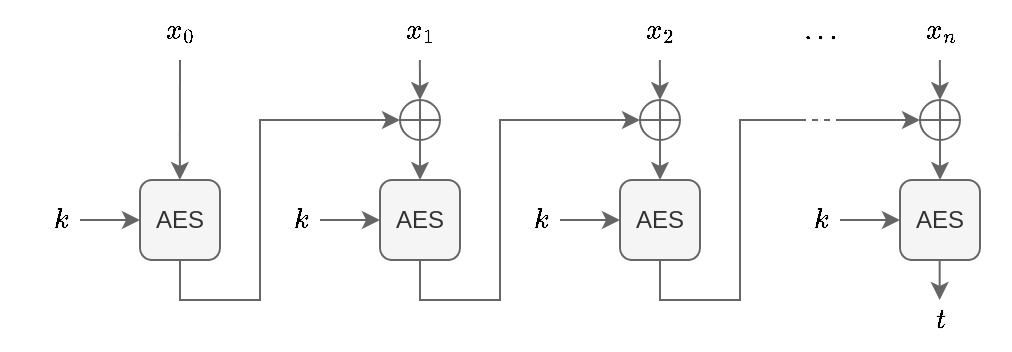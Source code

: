 <mxfile version="20.5.1" type="device"><diagram id="7HiNx981h1rB45xJ5THG" name="Page-1"><mxGraphModel dx="694" dy="360" grid="1" gridSize="10" guides="1" tooltips="1" connect="1" arrows="1" fold="1" page="1" pageScale="1" pageWidth="827" pageHeight="1169" math="1" shadow="0"><root><mxCell id="0"/><mxCell id="1" parent="0"/><mxCell id="CrzjfTwRRXVWuQ3QdVds-1" value="AES" style="rounded=1;whiteSpace=wrap;html=1;fillColor=#f5f5f5;fontColor=#333333;strokeColor=#666666;" vertex="1" parent="1"><mxGeometry x="180" y="220" width="40" height="40" as="geometry"/></mxCell><mxCell id="CrzjfTwRRXVWuQ3QdVds-2" value="" style="endArrow=classic;html=1;rounded=0;entryX=0;entryY=0.5;entryDx=0;entryDy=0;strokeColor=#666666;" edge="1" parent="1" target="CrzjfTwRRXVWuQ3QdVds-1"><mxGeometry width="50" height="50" relative="1" as="geometry"><mxPoint x="150" y="240" as="sourcePoint"/><mxPoint x="170" y="240" as="targetPoint"/><Array as="points"><mxPoint x="180" y="240"/></Array></mxGeometry></mxCell><mxCell id="CrzjfTwRRXVWuQ3QdVds-3" value="$$k$$" style="text;html=1;align=center;verticalAlign=middle;resizable=0;points=[];autosize=1;strokeColor=none;fillColor=none;" vertex="1" parent="1"><mxGeometry x="110" y="225" width="60" height="30" as="geometry"/></mxCell><mxCell id="CrzjfTwRRXVWuQ3QdVds-6" value="" style="endArrow=classic;html=1;rounded=0;entryX=0;entryY=0.5;entryDx=0;entryDy=0;strokeColor=#666666;" edge="1" parent="1"><mxGeometry width="50" height="50" relative="1" as="geometry"><mxPoint x="200" y="160" as="sourcePoint"/><mxPoint x="199.92" y="220" as="targetPoint"/><Array as="points"/></mxGeometry></mxCell><mxCell id="CrzjfTwRRXVWuQ3QdVds-7" value="" style="endArrow=classic;html=1;rounded=0;strokeColor=#666666;exitX=0.5;exitY=1;exitDx=0;exitDy=0;" edge="1" parent="1" source="CrzjfTwRRXVWuQ3QdVds-1"><mxGeometry width="50" height="50" relative="1" as="geometry"><mxPoint x="170" y="290" as="sourcePoint"/><mxPoint x="310" y="190" as="targetPoint"/><Array as="points"><mxPoint x="200" y="280"/><mxPoint x="240" y="280"/><mxPoint x="240" y="190"/></Array></mxGeometry></mxCell><mxCell id="CrzjfTwRRXVWuQ3QdVds-11" value="" style="group" vertex="1" connectable="0" parent="1"><mxGeometry x="310" y="180" width="20" height="20" as="geometry"/></mxCell><mxCell id="CrzjfTwRRXVWuQ3QdVds-8" value="" style="ellipse;whiteSpace=wrap;html=1;aspect=fixed;strokeColor=#666666;" vertex="1" parent="CrzjfTwRRXVWuQ3QdVds-11"><mxGeometry width="20" height="20" as="geometry"/></mxCell><mxCell id="CrzjfTwRRXVWuQ3QdVds-9" value="" style="endArrow=none;html=1;rounded=0;strokeColor=#666666;entryX=0.5;entryY=0;entryDx=0;entryDy=0;exitX=0.5;exitY=1;exitDx=0;exitDy=0;" edge="1" parent="CrzjfTwRRXVWuQ3QdVds-11" source="CrzjfTwRRXVWuQ3QdVds-8" target="CrzjfTwRRXVWuQ3QdVds-8"><mxGeometry width="50" height="50" relative="1" as="geometry"><mxPoint x="-5" y="5" as="sourcePoint"/><mxPoint x="7.5" y="-7.5" as="targetPoint"/></mxGeometry></mxCell><mxCell id="CrzjfTwRRXVWuQ3QdVds-10" value="" style="endArrow=none;html=1;rounded=0;strokeColor=#666666;entryX=0;entryY=0.5;entryDx=0;entryDy=0;exitX=1;exitY=0.5;exitDx=0;exitDy=0;" edge="1" parent="CrzjfTwRRXVWuQ3QdVds-11" source="CrzjfTwRRXVWuQ3QdVds-8" target="CrzjfTwRRXVWuQ3QdVds-8"><mxGeometry width="50" height="50" relative="1" as="geometry"><mxPoint x="12.5" y="22.5" as="sourcePoint"/><mxPoint x="12.5" y="2.5" as="targetPoint"/></mxGeometry></mxCell><mxCell id="CrzjfTwRRXVWuQ3QdVds-12" value="" style="endArrow=classic;html=1;rounded=0;strokeColor=#666666;" edge="1" parent="1"><mxGeometry width="50" height="50" relative="1" as="geometry"><mxPoint x="319.94" y="160" as="sourcePoint"/><mxPoint x="320" y="180" as="targetPoint"/><Array as="points"/></mxGeometry></mxCell><mxCell id="CrzjfTwRRXVWuQ3QdVds-13" value="$$x_0$$" style="text;html=1;align=center;verticalAlign=middle;resizable=0;points=[];autosize=1;strokeColor=none;fillColor=none;" vertex="1" parent="1"><mxGeometry x="165" y="130" width="70" height="30" as="geometry"/></mxCell><mxCell id="CrzjfTwRRXVWuQ3QdVds-14" value="$$x_1$$" style="text;html=1;align=center;verticalAlign=middle;resizable=0;points=[];autosize=1;strokeColor=none;fillColor=none;" vertex="1" parent="1"><mxGeometry x="285" y="130" width="70" height="30" as="geometry"/></mxCell><mxCell id="CrzjfTwRRXVWuQ3QdVds-16" value="AES" style="rounded=1;whiteSpace=wrap;html=1;fillColor=#f5f5f5;fontColor=#333333;strokeColor=#666666;" vertex="1" parent="1"><mxGeometry x="300" y="220" width="40" height="40" as="geometry"/></mxCell><mxCell id="CrzjfTwRRXVWuQ3QdVds-17" value="" style="endArrow=classic;html=1;rounded=0;entryX=0;entryY=0.5;entryDx=0;entryDy=0;strokeColor=#666666;" edge="1" parent="1" target="CrzjfTwRRXVWuQ3QdVds-16"><mxGeometry width="50" height="50" relative="1" as="geometry"><mxPoint x="270" y="240" as="sourcePoint"/><mxPoint x="290" y="240" as="targetPoint"/><Array as="points"><mxPoint x="300" y="240"/></Array></mxGeometry></mxCell><mxCell id="CrzjfTwRRXVWuQ3QdVds-18" value="$$k$$" style="text;html=1;align=center;verticalAlign=middle;resizable=0;points=[];autosize=1;strokeColor=none;fillColor=none;" vertex="1" parent="1"><mxGeometry x="230" y="225" width="60" height="30" as="geometry"/></mxCell><mxCell id="CrzjfTwRRXVWuQ3QdVds-20" value="" style="endArrow=classic;html=1;rounded=0;entryX=0.5;entryY=0;entryDx=0;entryDy=0;strokeColor=#666666;exitX=0.5;exitY=1;exitDx=0;exitDy=0;" edge="1" parent="1" source="CrzjfTwRRXVWuQ3QdVds-8" target="CrzjfTwRRXVWuQ3QdVds-16"><mxGeometry width="50" height="50" relative="1" as="geometry"><mxPoint x="270.08" y="150" as="sourcePoint"/><mxPoint x="270.0" y="210" as="targetPoint"/><Array as="points"/></mxGeometry></mxCell><mxCell id="CrzjfTwRRXVWuQ3QdVds-21" value="" style="endArrow=classic;html=1;rounded=0;strokeColor=#666666;exitX=0.5;exitY=1;exitDx=0;exitDy=0;" edge="1" parent="1"><mxGeometry width="50" height="50" relative="1" as="geometry"><mxPoint x="320" y="260" as="sourcePoint"/><mxPoint x="430" y="190" as="targetPoint"/><Array as="points"><mxPoint x="320" y="280"/><mxPoint x="360" y="280"/><mxPoint x="360" y="190"/></Array></mxGeometry></mxCell><mxCell id="CrzjfTwRRXVWuQ3QdVds-22" value="" style="group" vertex="1" connectable="0" parent="1"><mxGeometry x="430" y="180" width="20" height="20" as="geometry"/></mxCell><mxCell id="CrzjfTwRRXVWuQ3QdVds-23" value="" style="ellipse;whiteSpace=wrap;html=1;aspect=fixed;strokeColor=#666666;" vertex="1" parent="CrzjfTwRRXVWuQ3QdVds-22"><mxGeometry width="20" height="20" as="geometry"/></mxCell><mxCell id="CrzjfTwRRXVWuQ3QdVds-24" value="" style="endArrow=none;html=1;rounded=0;strokeColor=#666666;entryX=0.5;entryY=0;entryDx=0;entryDy=0;exitX=0.5;exitY=1;exitDx=0;exitDy=0;" edge="1" parent="CrzjfTwRRXVWuQ3QdVds-22" source="CrzjfTwRRXVWuQ3QdVds-23" target="CrzjfTwRRXVWuQ3QdVds-23"><mxGeometry width="50" height="50" relative="1" as="geometry"><mxPoint x="-5" y="5" as="sourcePoint"/><mxPoint x="7.5" y="-7.5" as="targetPoint"/></mxGeometry></mxCell><mxCell id="CrzjfTwRRXVWuQ3QdVds-25" value="" style="endArrow=none;html=1;rounded=0;strokeColor=#666666;entryX=0;entryY=0.5;entryDx=0;entryDy=0;exitX=1;exitY=0.5;exitDx=0;exitDy=0;" edge="1" parent="CrzjfTwRRXVWuQ3QdVds-22" source="CrzjfTwRRXVWuQ3QdVds-23" target="CrzjfTwRRXVWuQ3QdVds-23"><mxGeometry width="50" height="50" relative="1" as="geometry"><mxPoint x="12.5" y="22.5" as="sourcePoint"/><mxPoint x="12.5" y="2.5" as="targetPoint"/></mxGeometry></mxCell><mxCell id="CrzjfTwRRXVWuQ3QdVds-26" value="" style="endArrow=classic;html=1;rounded=0;strokeColor=#666666;" edge="1" parent="1"><mxGeometry width="50" height="50" relative="1" as="geometry"><mxPoint x="439.94" y="160" as="sourcePoint"/><mxPoint x="440" y="180" as="targetPoint"/><Array as="points"/></mxGeometry></mxCell><mxCell id="CrzjfTwRRXVWuQ3QdVds-27" value="$$x_2$$" style="text;html=1;align=center;verticalAlign=middle;resizable=0;points=[];autosize=1;strokeColor=none;fillColor=none;" vertex="1" parent="1"><mxGeometry x="405" y="130" width="70" height="30" as="geometry"/></mxCell><mxCell id="CrzjfTwRRXVWuQ3QdVds-28" value="AES" style="rounded=1;whiteSpace=wrap;html=1;fillColor=#f5f5f5;fontColor=#333333;strokeColor=#666666;" vertex="1" parent="1"><mxGeometry x="420" y="220" width="40" height="40" as="geometry"/></mxCell><mxCell id="CrzjfTwRRXVWuQ3QdVds-29" value="" style="endArrow=classic;html=1;rounded=0;entryX=0;entryY=0.5;entryDx=0;entryDy=0;strokeColor=#666666;" edge="1" parent="1" target="CrzjfTwRRXVWuQ3QdVds-28"><mxGeometry width="50" height="50" relative="1" as="geometry"><mxPoint x="390" y="240" as="sourcePoint"/><mxPoint x="410" y="240" as="targetPoint"/><Array as="points"><mxPoint x="420" y="240"/></Array></mxGeometry></mxCell><mxCell id="CrzjfTwRRXVWuQ3QdVds-30" value="$$k$$" style="text;html=1;align=center;verticalAlign=middle;resizable=0;points=[];autosize=1;strokeColor=none;fillColor=none;" vertex="1" parent="1"><mxGeometry x="350" y="225" width="60" height="30" as="geometry"/></mxCell><mxCell id="CrzjfTwRRXVWuQ3QdVds-31" value="" style="endArrow=classic;html=1;rounded=0;entryX=0.5;entryY=0;entryDx=0;entryDy=0;strokeColor=#666666;exitX=0.5;exitY=1;exitDx=0;exitDy=0;" edge="1" parent="1" source="CrzjfTwRRXVWuQ3QdVds-23" target="CrzjfTwRRXVWuQ3QdVds-28"><mxGeometry width="50" height="50" relative="1" as="geometry"><mxPoint x="390.08" y="150" as="sourcePoint"/><mxPoint x="390.0" y="210" as="targetPoint"/><Array as="points"/></mxGeometry></mxCell><mxCell id="CrzjfTwRRXVWuQ3QdVds-32" value="" style="endArrow=none;html=1;rounded=0;strokeColor=#666666;exitX=0.5;exitY=1;exitDx=0;exitDy=0;endFill=0;" edge="1" parent="1"><mxGeometry width="50" height="50" relative="1" as="geometry"><mxPoint x="440" y="260" as="sourcePoint"/><mxPoint x="510" y="190" as="targetPoint"/><Array as="points"><mxPoint x="440" y="280"/><mxPoint x="480" y="280"/><mxPoint x="480" y="190"/></Array></mxGeometry></mxCell><mxCell id="CrzjfTwRRXVWuQ3QdVds-38" value="$$...$$" style="text;html=1;align=center;verticalAlign=middle;resizable=0;points=[];autosize=1;strokeColor=none;fillColor=none;" vertex="1" parent="1"><mxGeometry x="490" y="130" width="60" height="30" as="geometry"/></mxCell><mxCell id="CrzjfTwRRXVWuQ3QdVds-44" value="" style="group" vertex="1" connectable="0" parent="1"><mxGeometry x="570" y="180" width="20" height="20" as="geometry"/></mxCell><mxCell id="CrzjfTwRRXVWuQ3QdVds-45" value="" style="ellipse;whiteSpace=wrap;html=1;aspect=fixed;strokeColor=#666666;" vertex="1" parent="CrzjfTwRRXVWuQ3QdVds-44"><mxGeometry width="20" height="20" as="geometry"/></mxCell><mxCell id="CrzjfTwRRXVWuQ3QdVds-46" value="" style="endArrow=none;html=1;rounded=0;strokeColor=#666666;entryX=0.5;entryY=0;entryDx=0;entryDy=0;exitX=0.5;exitY=1;exitDx=0;exitDy=0;" edge="1" parent="CrzjfTwRRXVWuQ3QdVds-44" source="CrzjfTwRRXVWuQ3QdVds-45" target="CrzjfTwRRXVWuQ3QdVds-45"><mxGeometry width="50" height="50" relative="1" as="geometry"><mxPoint x="-5" y="5" as="sourcePoint"/><mxPoint x="7.5" y="-7.5" as="targetPoint"/></mxGeometry></mxCell><mxCell id="CrzjfTwRRXVWuQ3QdVds-47" value="" style="endArrow=none;html=1;rounded=0;strokeColor=#666666;entryX=0;entryY=0.5;entryDx=0;entryDy=0;exitX=1;exitY=0.5;exitDx=0;exitDy=0;" edge="1" parent="CrzjfTwRRXVWuQ3QdVds-44" source="CrzjfTwRRXVWuQ3QdVds-45" target="CrzjfTwRRXVWuQ3QdVds-45"><mxGeometry width="50" height="50" relative="1" as="geometry"><mxPoint x="12.5" y="22.5" as="sourcePoint"/><mxPoint x="12.5" y="2.5" as="targetPoint"/></mxGeometry></mxCell><mxCell id="CrzjfTwRRXVWuQ3QdVds-48" value="" style="endArrow=classic;html=1;rounded=0;strokeColor=#666666;" edge="1" parent="1"><mxGeometry width="50" height="50" relative="1" as="geometry"><mxPoint x="579.94" y="160" as="sourcePoint"/><mxPoint x="580" y="180" as="targetPoint"/><Array as="points"/></mxGeometry></mxCell><mxCell id="CrzjfTwRRXVWuQ3QdVds-49" value="$$x_n$$" style="text;html=1;align=center;verticalAlign=middle;resizable=0;points=[];autosize=1;strokeColor=none;fillColor=none;" vertex="1" parent="1"><mxGeometry x="545" y="130" width="70" height="30" as="geometry"/></mxCell><mxCell id="CrzjfTwRRXVWuQ3QdVds-50" value="AES" style="rounded=1;whiteSpace=wrap;html=1;fillColor=#f5f5f5;fontColor=#333333;strokeColor=#666666;" vertex="1" parent="1"><mxGeometry x="560" y="220" width="40" height="40" as="geometry"/></mxCell><mxCell id="CrzjfTwRRXVWuQ3QdVds-51" value="" style="endArrow=classic;html=1;rounded=0;entryX=0;entryY=0.5;entryDx=0;entryDy=0;strokeColor=#666666;" edge="1" parent="1" target="CrzjfTwRRXVWuQ3QdVds-50"><mxGeometry width="50" height="50" relative="1" as="geometry"><mxPoint x="530" y="240" as="sourcePoint"/><mxPoint x="550" y="240" as="targetPoint"/><Array as="points"><mxPoint x="560" y="240"/></Array></mxGeometry></mxCell><mxCell id="CrzjfTwRRXVWuQ3QdVds-52" value="$$k$$" style="text;html=1;align=center;verticalAlign=middle;resizable=0;points=[];autosize=1;strokeColor=none;fillColor=none;" vertex="1" parent="1"><mxGeometry x="490" y="225" width="60" height="30" as="geometry"/></mxCell><mxCell id="CrzjfTwRRXVWuQ3QdVds-53" value="" style="endArrow=classic;html=1;rounded=0;entryX=0.5;entryY=0;entryDx=0;entryDy=0;strokeColor=#666666;exitX=0.5;exitY=1;exitDx=0;exitDy=0;" edge="1" parent="1" source="CrzjfTwRRXVWuQ3QdVds-45" target="CrzjfTwRRXVWuQ3QdVds-50"><mxGeometry width="50" height="50" relative="1" as="geometry"><mxPoint x="530.08" y="150" as="sourcePoint"/><mxPoint x="530" y="210" as="targetPoint"/><Array as="points"/></mxGeometry></mxCell><mxCell id="CrzjfTwRRXVWuQ3QdVds-65" value="" style="endArrow=classic;html=1;rounded=0;entryX=0.5;entryY=0;entryDx=0;entryDy=0;strokeColor=#666666;exitX=0.5;exitY=1;exitDx=0;exitDy=0;" edge="1" parent="1"><mxGeometry width="50" height="50" relative="1" as="geometry"><mxPoint x="579.83" y="260" as="sourcePoint"/><mxPoint x="579.83" y="280" as="targetPoint"/><Array as="points"/></mxGeometry></mxCell><mxCell id="CrzjfTwRRXVWuQ3QdVds-66" value="$$t$$" style="text;html=1;align=center;verticalAlign=middle;resizable=0;points=[];autosize=1;strokeColor=none;fillColor=none;" vertex="1" parent="1"><mxGeometry x="555" y="275" width="50" height="30" as="geometry"/></mxCell><mxCell id="CrzjfTwRRXVWuQ3QdVds-69" value="" style="endArrow=classic;html=1;rounded=0;strokeColor=#666666;" edge="1" parent="1"><mxGeometry width="50" height="50" relative="1" as="geometry"><mxPoint x="530" y="190" as="sourcePoint"/><mxPoint x="570" y="190" as="targetPoint"/><Array as="points"/></mxGeometry></mxCell><mxCell id="CrzjfTwRRXVWuQ3QdVds-70" value="" style="endArrow=none;html=1;rounded=0;strokeColor=#666666;endFill=0;dashed=1;" edge="1" parent="1"><mxGeometry width="50" height="50" relative="1" as="geometry"><mxPoint x="510" y="190" as="sourcePoint"/><mxPoint x="530" y="190" as="targetPoint"/><Array as="points"/></mxGeometry></mxCell></root></mxGraphModel></diagram></mxfile>